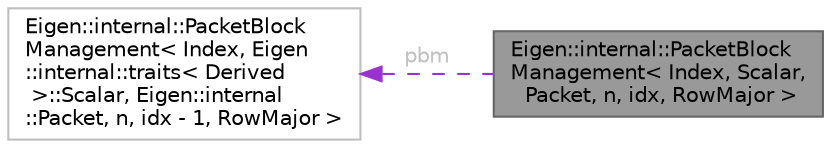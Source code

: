 digraph "Eigen::internal::PacketBlockManagement&lt; Index, Scalar, Packet, n, idx, RowMajor &gt;"
{
 // LATEX_PDF_SIZE
  bgcolor="transparent";
  edge [fontname=Helvetica,fontsize=10,labelfontname=Helvetica,labelfontsize=10];
  node [fontname=Helvetica,fontsize=10,shape=box,height=0.2,width=0.4];
  rankdir="LR";
  Node1 [id="Node000001",label="Eigen::internal::PacketBlock\lManagement\< Index, Scalar,\l Packet, n, idx, RowMajor \>",height=0.2,width=0.4,color="gray40", fillcolor="grey60", style="filled", fontcolor="black",tooltip=" "];
  Node2 -> Node1 [id="edge1_Node000001_Node000002",dir="back",color="darkorchid3",style="dashed",tooltip=" ",label=<<TABLE CELLBORDER="0" BORDER="0"><TR><TD VALIGN="top" ALIGN="LEFT" CELLPADDING="1" CELLSPACING="0">pbm</TD></TR>
</TABLE>> ,fontcolor="grey" ];
  Node2 [id="Node000002",label="Eigen::internal::PacketBlock\lManagement\< Index, Eigen\l::internal::traits\< Derived\l \>::Scalar, Eigen::internal\l::Packet, n, idx - 1, RowMajor \>",height=0.2,width=0.4,color="grey75", fillcolor="white", style="filled",URL="$structEigen_1_1internal_1_1PacketBlockManagement.html",tooltip=" "];
}
